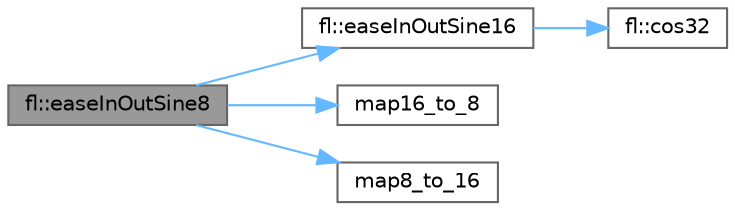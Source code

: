 digraph "fl::easeInOutSine8"
{
 // INTERACTIVE_SVG=YES
 // LATEX_PDF_SIZE
  bgcolor="transparent";
  edge [fontname=Helvetica,fontsize=10,labelfontname=Helvetica,labelfontsize=10];
  node [fontname=Helvetica,fontsize=10,shape=box,height=0.2,width=0.4];
  rankdir="LR";
  Node1 [id="Node000001",label="fl::easeInOutSine8",height=0.2,width=0.4,color="gray40", fillcolor="grey60", style="filled", fontcolor="black",tooltip="8-bit sine ease-in/ease-out function Takes an input value 0-255 and returns an eased value 0-255 Smoo..."];
  Node1 -> Node2 [id="edge1_Node000001_Node000002",color="steelblue1",style="solid",tooltip=" "];
  Node2 [id="Node000002",label="fl::easeInOutSine16",height=0.2,width=0.4,color="grey40", fillcolor="white", style="filled",URL="$d4/d36/namespacefl_a272f8ac08e556ab824e8656b722e8529.html#a272f8ac08e556ab824e8656b722e8529",tooltip="16-bit sine ease-in/ease-out function Takes an input value 0-65535 and returns an eased value 0-65535"];
  Node2 -> Node3 [id="edge2_Node000002_Node000003",color="steelblue1",style="solid",tooltip=" "];
  Node3 [id="Node000003",label="fl::cos32",height=0.2,width=0.4,color="grey40", fillcolor="white", style="filled",URL="$d4/d36/namespacefl_a4f802b320dde9907457c9754e50d2edc.html#a4f802b320dde9907457c9754e50d2edc",tooltip=" "];
  Node1 -> Node4 [id="edge3_Node000001_Node000004",color="steelblue1",style="solid",tooltip=" "];
  Node4 [id="Node000004",label="map16_to_8",height=0.2,width=0.4,color="grey40", fillcolor="white", style="filled",URL="$d1/d12/group__intmap_ga43a52eb77959095c09b86f6d514eee5e.html#ga43a52eb77959095c09b86f6d514eee5e",tooltip=" "];
  Node1 -> Node5 [id="edge4_Node000001_Node000005",color="steelblue1",style="solid",tooltip=" "];
  Node5 [id="Node000005",label="map8_to_16",height=0.2,width=0.4,color="grey40", fillcolor="white", style="filled",URL="$d1/d12/group__intmap_gab217a118917847ecb8148cdc41fa6e07.html#gab217a118917847ecb8148cdc41fa6e07",tooltip=" "];
}

